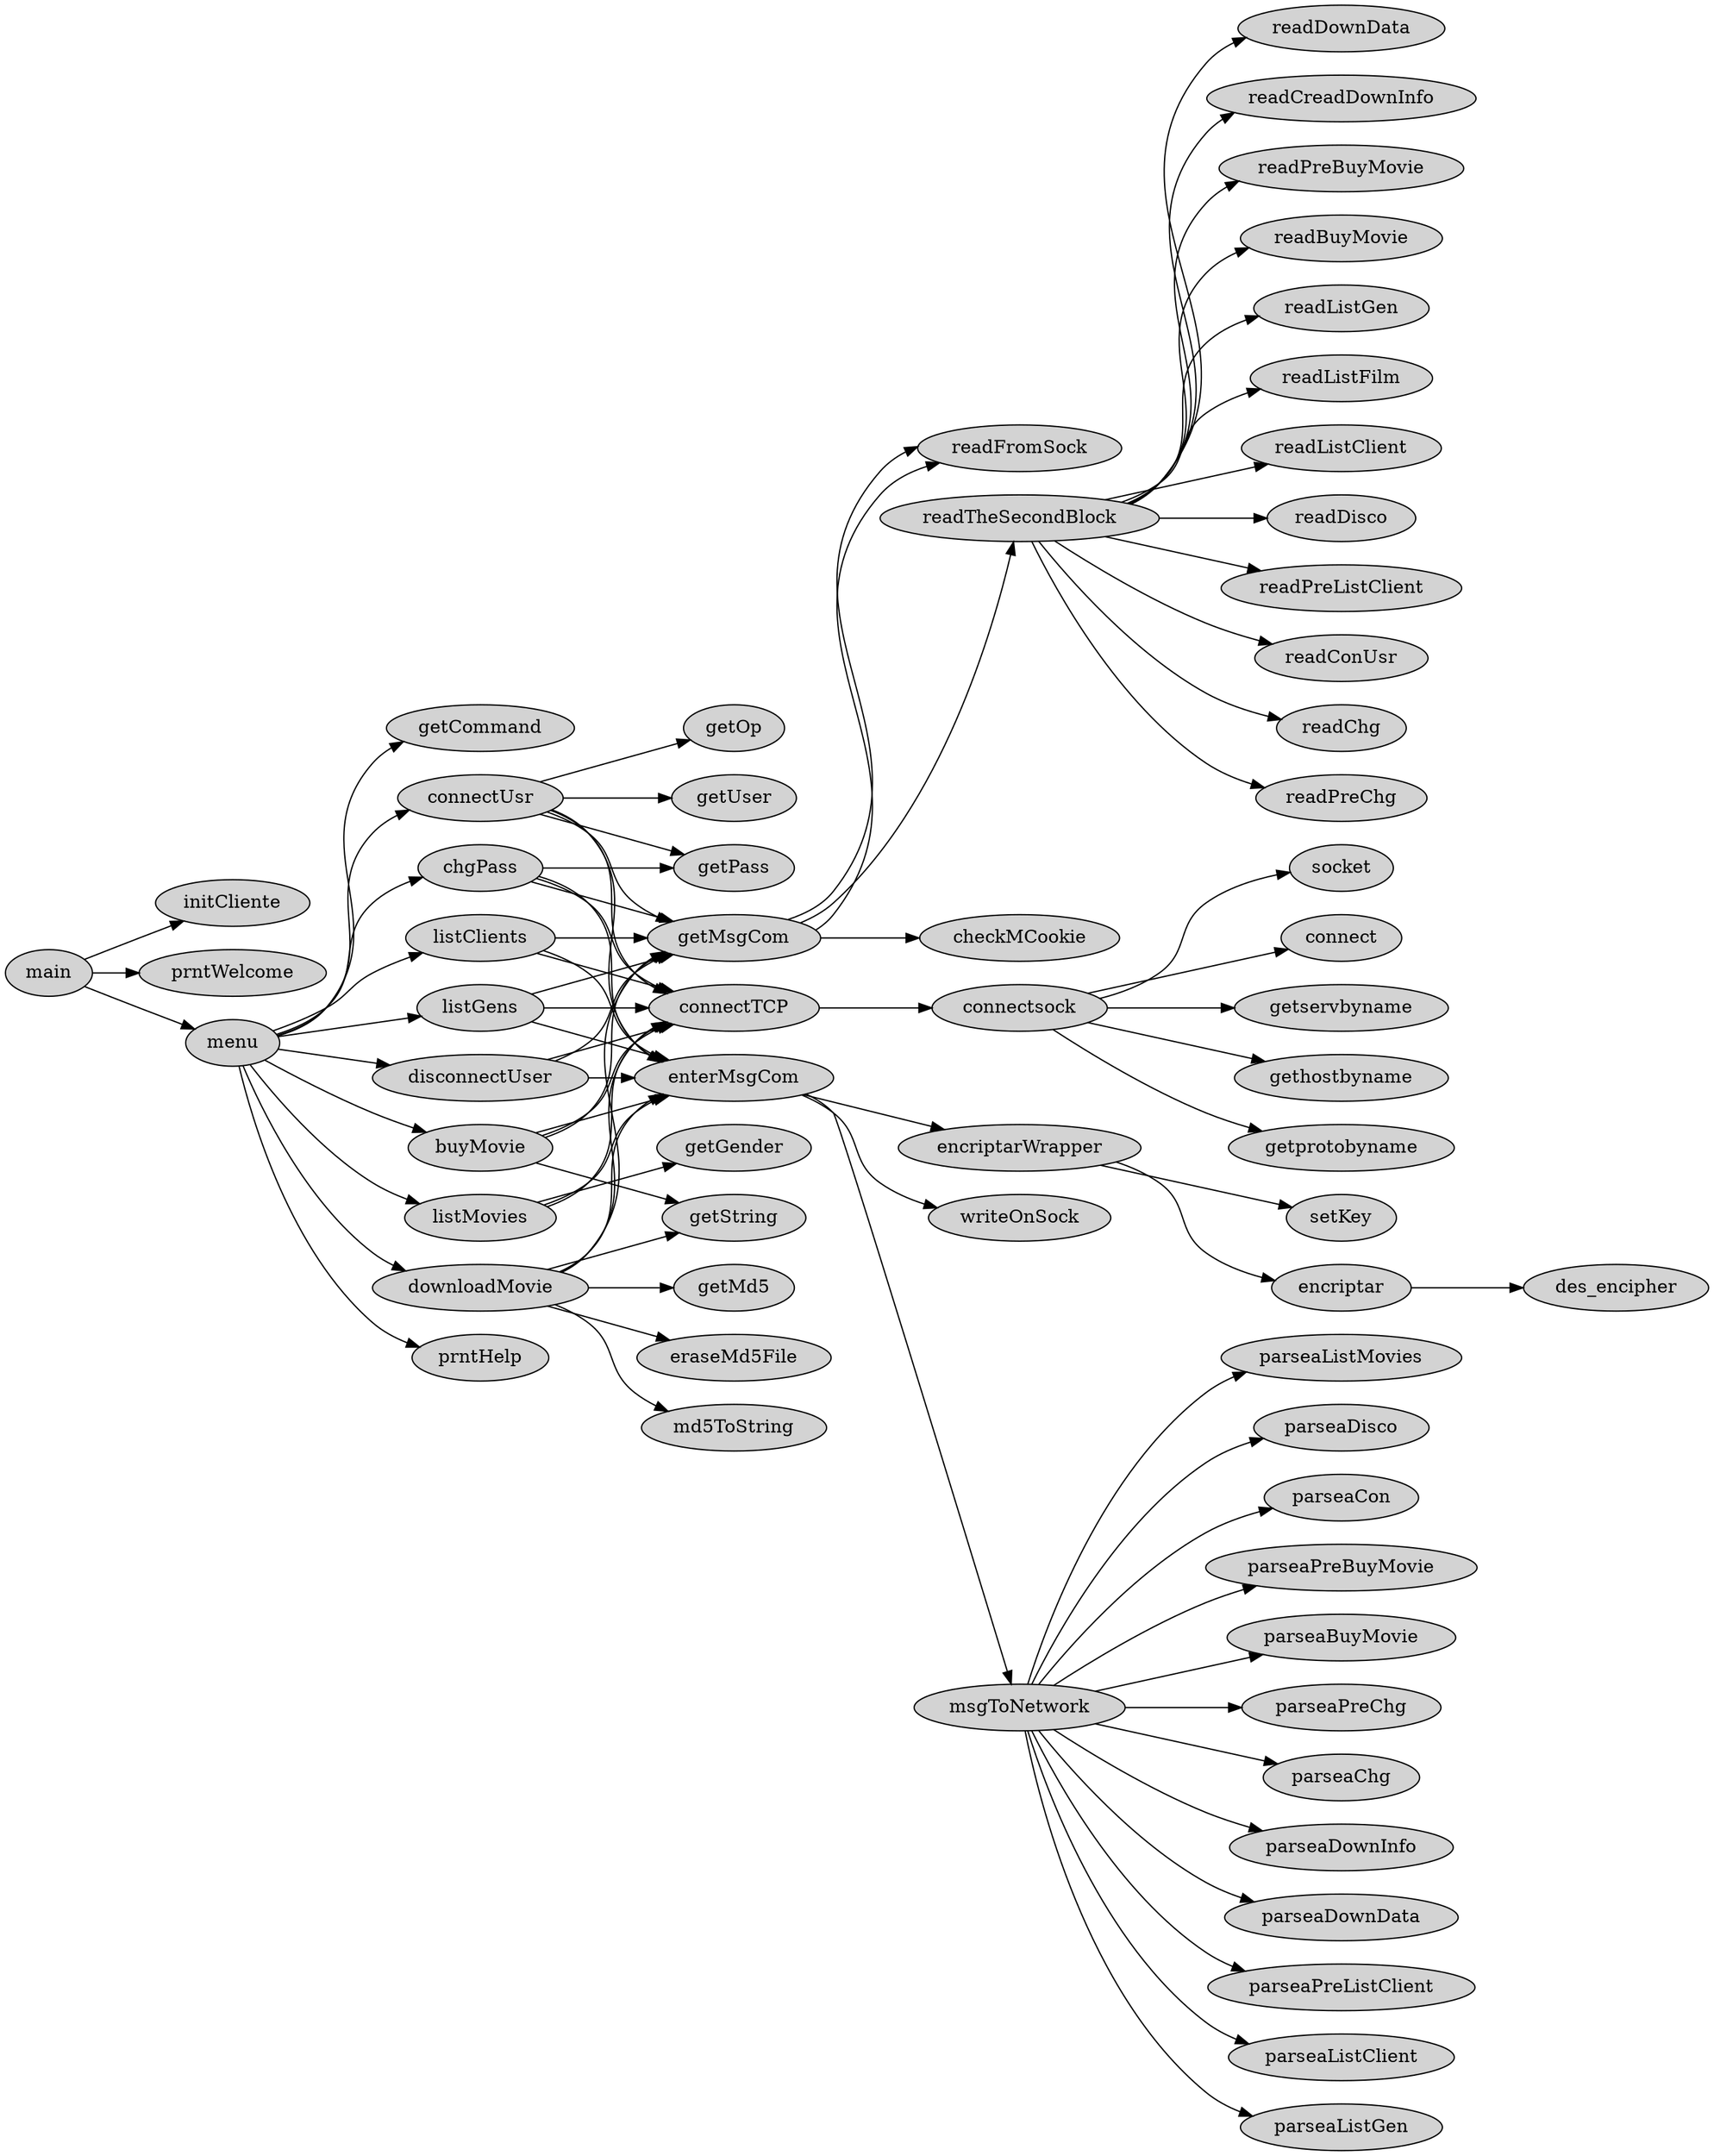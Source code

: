 digraph prof {
	ratio = fill;
	rankdir=LR;
	node [style=filled];
	
	main -> initCliente;
	main -> prntWelcome;
	main -> menu;
	menu -> getCommand;
	menu -> connectUsr;
	menu -> chgPass;
	menu -> downloadMovie;
	menu -> buyMovie;
	menu -> listClients;
	menu -> listGens;
	menu -> listMovies;
	menu -> disconnectUser;
	menu -> prntHelp;
	connectUsr -> connectTCP;
	connectUsr -> enterMsgCom;
	connectUsr -> getMsgCom;
	connectUsr -> getPass;
	connectUsr -> getUser;
	connectUsr -> getOp;
	chgPass -> getPass;
	chgPass -> connectTCP;
	chgPass -> enterMsgCom;
	chgPass -> getMsgCom;
	downloadMovie -> getString;
	downloadMovie -> connectTCP;
	downloadMovie -> enterMsgCom;
	downloadMovie -> getMsgCom;
	downloadMovie -> getMd5;
	downloadMovie -> eraseMd5File;
	downloadMovie -> md5ToString;
	buyMovie -> getString;
	buyMovie -> connectTCP;
	buyMovie -> enterMsgCom;
	buyMovie -> getMsgCom;
	listClients -> connectTCP;
	listClients -> enterMsgCom;
	listClients -> getMsgCom;
	listGens -> connectTCP;	
	listGens -> enterMsgCom;
	listGens -> getMsgCom;
	listMovies -> getGender;
	listMovies -> connectTCP;
	listMovies -> enterMsgCom;
	disconnectUser -> connectTCP;
	disconnectUser -> enterMsgCom;
	disconnectUser -> getMsgCom;
	connectTCP -> connectsock;
	connectsock -> getservbyname;
	connectsock -> gethostbyname;
	connectsock -> getprotobyname;
	connectsock -> socket;
	connectsock -> connect;
	enterMsgCom -> msgToNetwork;
	enterMsgCom -> encriptarWrapper;
	enterMsgCom -> writeOnSock;
	msgToNetwork -> parseaCon;
	msgToNetwork -> parseaPreBuyMovie;
	msgToNetwork -> parseaBuyMovie;
	msgToNetwork -> parseaPreChg;
	msgToNetwork -> parseaChg;
	msgToNetwork -> parseaDownInfo;
	msgToNetwork -> parseaDownData;
	msgToNetwork -> parseaPreListClient;
	msgToNetwork -> parseaListClient;
	msgToNetwork -> parseaListGen;
	msgToNetwork -> parseaListMovies;
	msgToNetwork -> parseaDisco;
	encriptarWrapper -> setKey;
	encriptarWrapper -> encriptar;
	encriptar -> des_encipher;
	getMsgCom -> readFromSock;
	getMsgCom -> readTheSecondBlock;
	getMsgCom -> checkMCookie;
	getMsgCom -> readFromSock;
	readTheSecondBlock -> readConUsr;
	readTheSecondBlock -> readChg;
	readTheSecondBlock -> readPreChg;
	readTheSecondBlock -> readDownData;
	readTheSecondBlock -> readCreadDownInfo;
	readTheSecondBlock -> readPreBuyMovie;
	readTheSecondBlock -> readBuyMovie;
	readTheSecondBlock -> readListGen;
	readTheSecondBlock -> readListFilm;
	readTheSecondBlock -> readListClient;
	readTheSecondBlock -> readDisco;
	readTheSecondBlock -> readPreListClient;
}